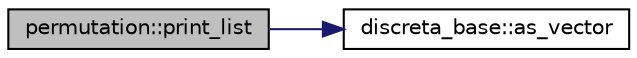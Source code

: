 digraph "permutation::print_list"
{
  edge [fontname="Helvetica",fontsize="10",labelfontname="Helvetica",labelfontsize="10"];
  node [fontname="Helvetica",fontsize="10",shape=record];
  rankdir="LR";
  Node2032 [label="permutation::print_list",height=0.2,width=0.4,color="black", fillcolor="grey75", style="filled", fontcolor="black"];
  Node2032 -> Node2033 [color="midnightblue",fontsize="10",style="solid",fontname="Helvetica"];
  Node2033 [label="discreta_base::as_vector",height=0.2,width=0.4,color="black", fillcolor="white", style="filled",URL="$d7/d71/classdiscreta__base.html#a7bdd6cae39c380b128ee9e17e42cf020"];
}
